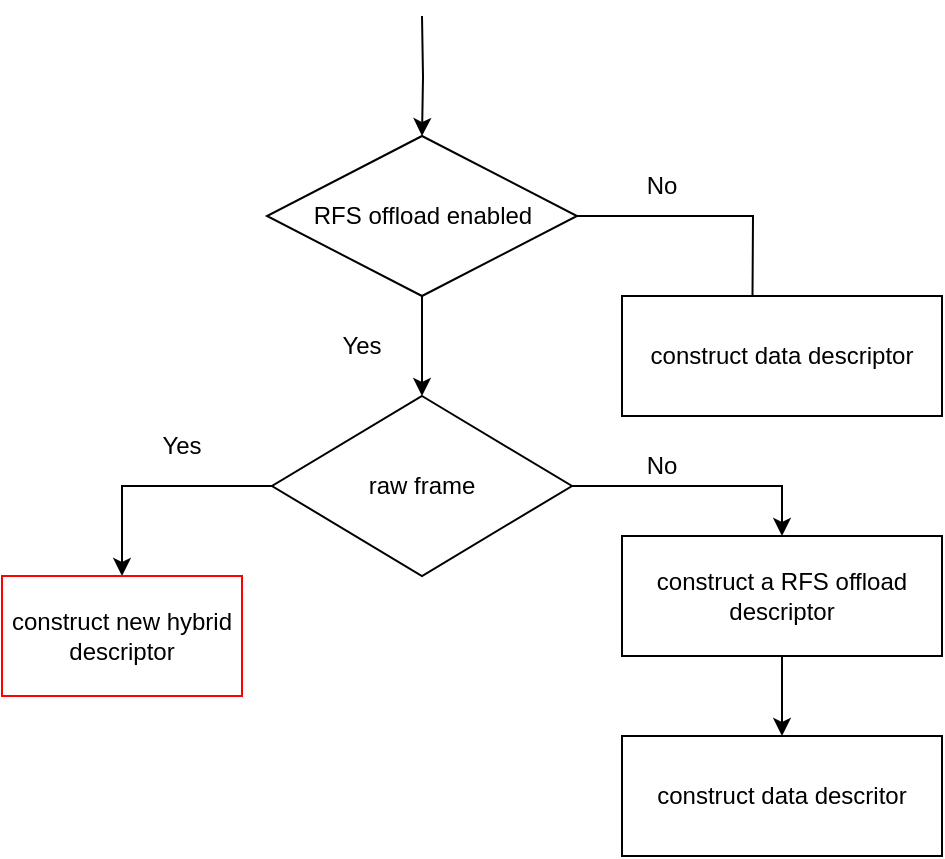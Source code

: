 <mxfile version="17.4.6" type="github">
  <diagram id="vnnqjnAMkT5Zu5kiw6o8" name="Page-1">
    <mxGraphModel dx="1038" dy="489" grid="1" gridSize="10" guides="1" tooltips="1" connect="1" arrows="1" fold="1" page="1" pageScale="1" pageWidth="850" pageHeight="1100" math="0" shadow="0">
      <root>
        <mxCell id="0" />
        <mxCell id="1" parent="0" />
        <mxCell id="VrX7lu9NK_rG8wc0C4YF-4" style="edgeStyle=orthogonalEdgeStyle;rounded=0;orthogonalLoop=1;jettySize=auto;html=1;exitX=1;exitY=0.5;exitDx=0;exitDy=0;entryX=0.5;entryY=0;entryDx=0;entryDy=0;" edge="1" parent="1" source="VrX7lu9NK_rG8wc0C4YF-1">
          <mxGeometry relative="1" as="geometry">
            <mxPoint x="585" y="270" as="targetPoint" />
          </mxGeometry>
        </mxCell>
        <mxCell id="VrX7lu9NK_rG8wc0C4YF-5" style="edgeStyle=orthogonalEdgeStyle;rounded=0;orthogonalLoop=1;jettySize=auto;html=1;entryX=0.5;entryY=0;entryDx=0;entryDy=0;" edge="1" parent="1" source="VrX7lu9NK_rG8wc0C4YF-1" target="VrX7lu9NK_rG8wc0C4YF-3">
          <mxGeometry relative="1" as="geometry" />
        </mxCell>
        <mxCell id="VrX7lu9NK_rG8wc0C4YF-1" value="RFS offload enabled" style="rhombus;whiteSpace=wrap;html=1;" vertex="1" parent="1">
          <mxGeometry x="342.5" y="150" width="155" height="80" as="geometry" />
        </mxCell>
        <mxCell id="VrX7lu9NK_rG8wc0C4YF-8" style="edgeStyle=orthogonalEdgeStyle;rounded=0;orthogonalLoop=1;jettySize=auto;html=1;exitX=0;exitY=0.5;exitDx=0;exitDy=0;entryX=0.5;entryY=0;entryDx=0;entryDy=0;" edge="1" parent="1" source="VrX7lu9NK_rG8wc0C4YF-3" target="VrX7lu9NK_rG8wc0C4YF-11">
          <mxGeometry relative="1" as="geometry">
            <mxPoint x="265" y="440" as="targetPoint" />
          </mxGeometry>
        </mxCell>
        <mxCell id="VrX7lu9NK_rG8wc0C4YF-15" style="edgeStyle=orthogonalEdgeStyle;rounded=0;orthogonalLoop=1;jettySize=auto;html=1;exitX=1;exitY=0.5;exitDx=0;exitDy=0;entryX=0.5;entryY=0;entryDx=0;entryDy=0;" edge="1" parent="1" source="VrX7lu9NK_rG8wc0C4YF-3" target="VrX7lu9NK_rG8wc0C4YF-14">
          <mxGeometry relative="1" as="geometry" />
        </mxCell>
        <mxCell id="VrX7lu9NK_rG8wc0C4YF-3" value="raw frame" style="rhombus;whiteSpace=wrap;html=1;" vertex="1" parent="1">
          <mxGeometry x="345" y="280" width="150" height="90" as="geometry" />
        </mxCell>
        <mxCell id="VrX7lu9NK_rG8wc0C4YF-10" style="edgeStyle=orthogonalEdgeStyle;rounded=0;orthogonalLoop=1;jettySize=auto;html=1;entryX=0.5;entryY=0;entryDx=0;entryDy=0;" edge="1" parent="1" target="VrX7lu9NK_rG8wc0C4YF-1">
          <mxGeometry relative="1" as="geometry">
            <mxPoint x="420" y="90" as="sourcePoint" />
          </mxGeometry>
        </mxCell>
        <mxCell id="VrX7lu9NK_rG8wc0C4YF-11" value="construct new hybrid descriptor" style="rounded=0;whiteSpace=wrap;html=1;strokeColor=#FF0000;" vertex="1" parent="1">
          <mxGeometry x="210" y="370" width="120" height="60" as="geometry" />
        </mxCell>
        <mxCell id="VrX7lu9NK_rG8wc0C4YF-12" value="construct data descriptor" style="rounded=0;whiteSpace=wrap;html=1;" vertex="1" parent="1">
          <mxGeometry x="520" y="230" width="160" height="60" as="geometry" />
        </mxCell>
        <mxCell id="VrX7lu9NK_rG8wc0C4YF-17" style="edgeStyle=orthogonalEdgeStyle;rounded=0;orthogonalLoop=1;jettySize=auto;html=1;" edge="1" parent="1" source="VrX7lu9NK_rG8wc0C4YF-14">
          <mxGeometry relative="1" as="geometry">
            <mxPoint x="600" y="450" as="targetPoint" />
          </mxGeometry>
        </mxCell>
        <mxCell id="VrX7lu9NK_rG8wc0C4YF-14" value="construct a RFS offload descriptor" style="rounded=0;whiteSpace=wrap;html=1;" vertex="1" parent="1">
          <mxGeometry x="520" y="350" width="160" height="60" as="geometry" />
        </mxCell>
        <mxCell id="VrX7lu9NK_rG8wc0C4YF-18" value="construct data descritor" style="rounded=0;whiteSpace=wrap;html=1;" vertex="1" parent="1">
          <mxGeometry x="520" y="450" width="160" height="60" as="geometry" />
        </mxCell>
        <mxCell id="VrX7lu9NK_rG8wc0C4YF-19" value="No" style="text;html=1;strokeColor=none;fillColor=none;align=center;verticalAlign=middle;whiteSpace=wrap;rounded=0;" vertex="1" parent="1">
          <mxGeometry x="510" y="160" width="60" height="30" as="geometry" />
        </mxCell>
        <mxCell id="VrX7lu9NK_rG8wc0C4YF-20" value="Yes" style="text;html=1;strokeColor=none;fillColor=none;align=center;verticalAlign=middle;whiteSpace=wrap;rounded=0;" vertex="1" parent="1">
          <mxGeometry x="360" y="240" width="60" height="30" as="geometry" />
        </mxCell>
        <mxCell id="VrX7lu9NK_rG8wc0C4YF-21" value="Yes" style="text;html=1;strokeColor=none;fillColor=none;align=center;verticalAlign=middle;whiteSpace=wrap;rounded=0;" vertex="1" parent="1">
          <mxGeometry x="270" y="290" width="60" height="30" as="geometry" />
        </mxCell>
        <mxCell id="VrX7lu9NK_rG8wc0C4YF-22" value="No" style="text;html=1;strokeColor=none;fillColor=none;align=center;verticalAlign=middle;whiteSpace=wrap;rounded=0;" vertex="1" parent="1">
          <mxGeometry x="510" y="300" width="60" height="30" as="geometry" />
        </mxCell>
      </root>
    </mxGraphModel>
  </diagram>
</mxfile>
